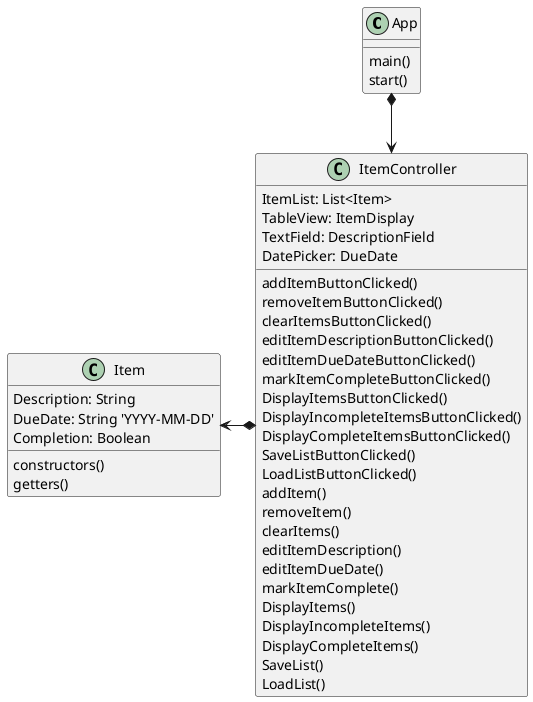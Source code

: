 @startuml
'https://plantuml.com/class-diagram

class App{
    main()
    start()
}

class ItemController{
    ItemList: List<Item>
    TableView: ItemDisplay
    TextField: DescriptionField
    DatePicker: DueDate
    addItemButtonClicked()
    removeItemButtonClicked()
    clearItemsButtonClicked()
    editItemDescriptionButtonClicked()
    editItemDueDateButtonClicked()
    markItemCompleteButtonClicked()
    DisplayItemsButtonClicked()
    DisplayIncompleteItemsButtonClicked()
    DisplayCompleteItemsButtonClicked()
    SaveListButtonClicked()
    LoadListButtonClicked()
    addItem()
    removeItem()
    clearItems()
    editItemDescription()
    editItemDueDate()
    markItemComplete()
    DisplayItems()
    DisplayIncompleteItems()
    DisplayCompleteItems()
    SaveList()
    LoadList()
}

class Item{
    Description: String
    DueDate: String 'YYYY-MM-DD'
    Completion: Boolean
    constructors()
    getters()
}

Item <-* ItemController
App *--> ItemController


@enduml